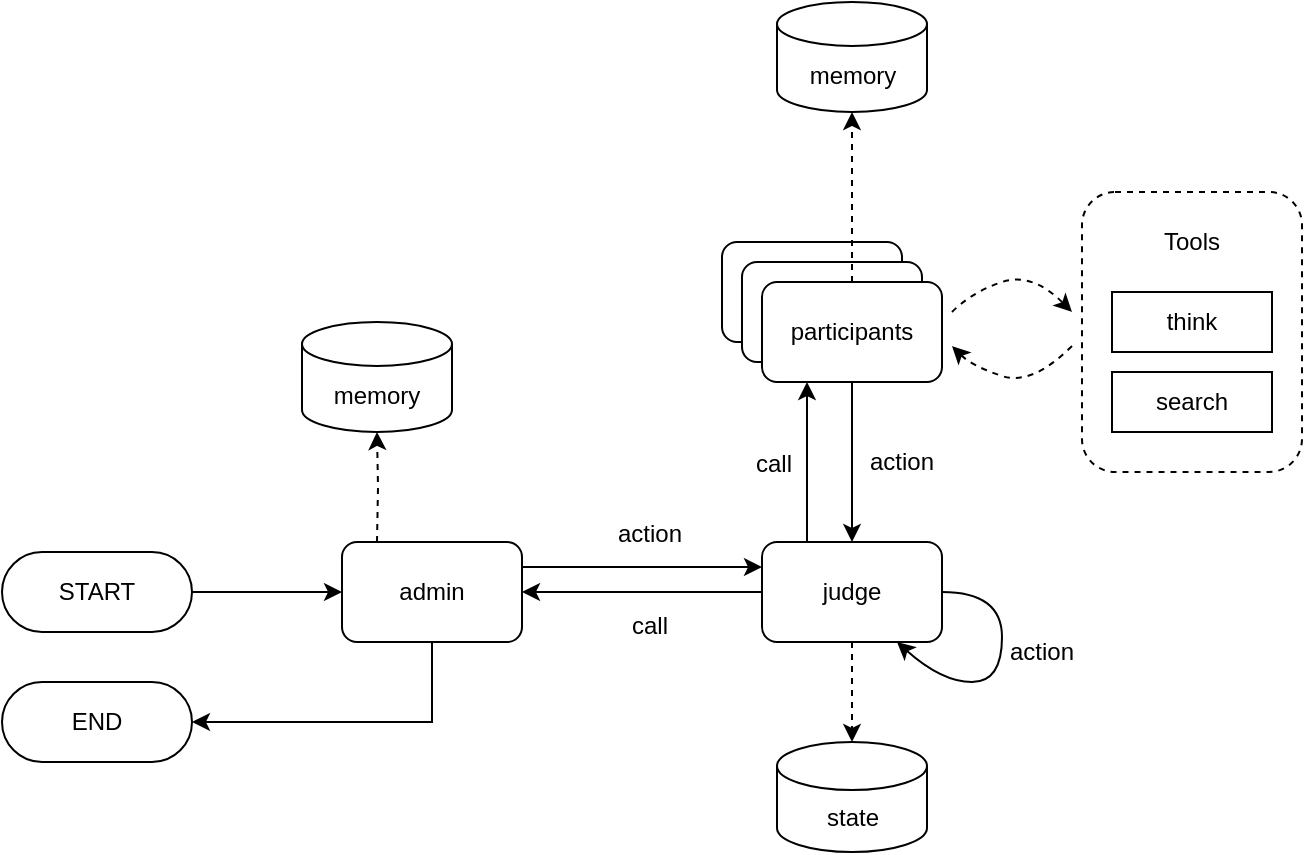 <mxfile version="24.9.2">
  <diagram name="ページ1" id="QBZ6evs0sExyXyuvnBCU">
    <mxGraphModel dx="1194" dy="721" grid="1" gridSize="10" guides="1" tooltips="1" connect="1" arrows="1" fold="1" page="1" pageScale="1" pageWidth="827" pageHeight="1169" math="0" shadow="0">
      <root>
        <mxCell id="0" />
        <mxCell id="1" parent="0" />
        <mxCell id="GoMqncTZ-PiKzAd3sMFr-16" value="" style="rounded=1;whiteSpace=wrap;html=1;dashed=1;" vertex="1" parent="1">
          <mxGeometry x="570" y="205" width="110" height="140" as="geometry" />
        </mxCell>
        <mxCell id="GoMqncTZ-PiKzAd3sMFr-31" style="edgeStyle=orthogonalEdgeStyle;rounded=0;orthogonalLoop=1;jettySize=auto;html=1;entryX=0;entryY=0.25;entryDx=0;entryDy=0;" edge="1" parent="1" source="GoMqncTZ-PiKzAd3sMFr-1" target="GoMqncTZ-PiKzAd3sMFr-20">
          <mxGeometry relative="1" as="geometry">
            <mxPoint x="440" y="379" as="targetPoint" />
            <Array as="points">
              <mxPoint x="330" y="393" />
            </Array>
          </mxGeometry>
        </mxCell>
        <mxCell id="GoMqncTZ-PiKzAd3sMFr-41" style="edgeStyle=orthogonalEdgeStyle;rounded=0;orthogonalLoop=1;jettySize=auto;html=1;entryX=1;entryY=0.5;entryDx=0;entryDy=0;" edge="1" parent="1" source="GoMqncTZ-PiKzAd3sMFr-1" target="GoMqncTZ-PiKzAd3sMFr-40">
          <mxGeometry relative="1" as="geometry">
            <Array as="points">
              <mxPoint x="245" y="470" />
            </Array>
          </mxGeometry>
        </mxCell>
        <mxCell id="GoMqncTZ-PiKzAd3sMFr-1" value="admin" style="rounded=1;whiteSpace=wrap;html=1;" vertex="1" parent="1">
          <mxGeometry x="200" y="380" width="90" height="50" as="geometry" />
        </mxCell>
        <mxCell id="GoMqncTZ-PiKzAd3sMFr-2" value="" style="rounded=1;whiteSpace=wrap;html=1;" vertex="1" parent="1">
          <mxGeometry x="390" y="230" width="90" height="50" as="geometry" />
        </mxCell>
        <mxCell id="GoMqncTZ-PiKzAd3sMFr-3" value="" style="rounded=1;whiteSpace=wrap;html=1;" vertex="1" parent="1">
          <mxGeometry x="400" y="240" width="90" height="50" as="geometry" />
        </mxCell>
        <mxCell id="GoMqncTZ-PiKzAd3sMFr-21" style="edgeStyle=orthogonalEdgeStyle;rounded=0;orthogonalLoop=1;jettySize=auto;html=1;entryX=0.5;entryY=0;entryDx=0;entryDy=0;" edge="1" parent="1" source="GoMqncTZ-PiKzAd3sMFr-4" target="GoMqncTZ-PiKzAd3sMFr-20">
          <mxGeometry relative="1" as="geometry" />
        </mxCell>
        <mxCell id="GoMqncTZ-PiKzAd3sMFr-28" style="edgeStyle=orthogonalEdgeStyle;rounded=0;orthogonalLoop=1;jettySize=auto;html=1;entryX=0.5;entryY=1;entryDx=0;entryDy=0;dashed=1;" edge="1" parent="1" source="GoMqncTZ-PiKzAd3sMFr-4" target="GoMqncTZ-PiKzAd3sMFr-27">
          <mxGeometry relative="1" as="geometry" />
        </mxCell>
        <mxCell id="GoMqncTZ-PiKzAd3sMFr-4" value="participants" style="rounded=1;whiteSpace=wrap;html=1;" vertex="1" parent="1">
          <mxGeometry x="410" y="250" width="90" height="50" as="geometry" />
        </mxCell>
        <mxCell id="GoMqncTZ-PiKzAd3sMFr-10" value="Tools" style="text;html=1;align=center;verticalAlign=middle;whiteSpace=wrap;rounded=0;" vertex="1" parent="1">
          <mxGeometry x="595" y="215" width="60" height="30" as="geometry" />
        </mxCell>
        <mxCell id="GoMqncTZ-PiKzAd3sMFr-12" value="think" style="rounded=0;whiteSpace=wrap;html=1;" vertex="1" parent="1">
          <mxGeometry x="585" y="255" width="80" height="30" as="geometry" />
        </mxCell>
        <mxCell id="GoMqncTZ-PiKzAd3sMFr-14" value="search" style="rounded=0;whiteSpace=wrap;html=1;" vertex="1" parent="1">
          <mxGeometry x="585" y="295" width="80" height="30" as="geometry" />
        </mxCell>
        <mxCell id="GoMqncTZ-PiKzAd3sMFr-18" value="" style="curved=1;endArrow=classic;html=1;rounded=0;dashed=1;" edge="1" parent="1">
          <mxGeometry width="50" height="50" relative="1" as="geometry">
            <mxPoint x="505" y="265" as="sourcePoint" />
            <mxPoint x="565" y="265" as="targetPoint" />
            <Array as="points">
              <mxPoint x="515" y="255" />
              <mxPoint x="545" y="245" />
            </Array>
          </mxGeometry>
        </mxCell>
        <mxCell id="GoMqncTZ-PiKzAd3sMFr-19" value="" style="curved=1;endArrow=classic;html=1;rounded=0;dashed=1;" edge="1" parent="1">
          <mxGeometry width="50" height="50" relative="1" as="geometry">
            <mxPoint x="565" y="282" as="sourcePoint" />
            <mxPoint x="505" y="282" as="targetPoint" />
            <Array as="points">
              <mxPoint x="545" y="302" />
              <mxPoint x="515" y="292" />
            </Array>
          </mxGeometry>
        </mxCell>
        <mxCell id="GoMqncTZ-PiKzAd3sMFr-24" style="edgeStyle=orthogonalEdgeStyle;rounded=0;orthogonalLoop=1;jettySize=auto;html=1;entryX=0.5;entryY=0;entryDx=0;entryDy=0;dashed=1;" edge="1" parent="1" source="GoMqncTZ-PiKzAd3sMFr-20" target="GoMqncTZ-PiKzAd3sMFr-23">
          <mxGeometry relative="1" as="geometry" />
        </mxCell>
        <mxCell id="GoMqncTZ-PiKzAd3sMFr-26" style="edgeStyle=orthogonalEdgeStyle;rounded=0;orthogonalLoop=1;jettySize=auto;html=1;entryX=1;entryY=0.5;entryDx=0;entryDy=0;" edge="1" parent="1" source="GoMqncTZ-PiKzAd3sMFr-20" target="GoMqncTZ-PiKzAd3sMFr-1">
          <mxGeometry relative="1" as="geometry">
            <Array as="points" />
          </mxGeometry>
        </mxCell>
        <mxCell id="GoMqncTZ-PiKzAd3sMFr-33" style="edgeStyle=orthogonalEdgeStyle;rounded=0;orthogonalLoop=1;jettySize=auto;html=1;entryX=0.25;entryY=1;entryDx=0;entryDy=0;exitX=0.25;exitY=0;exitDx=0;exitDy=0;" edge="1" parent="1" source="GoMqncTZ-PiKzAd3sMFr-20" target="GoMqncTZ-PiKzAd3sMFr-4">
          <mxGeometry relative="1" as="geometry" />
        </mxCell>
        <mxCell id="GoMqncTZ-PiKzAd3sMFr-20" value="judge" style="rounded=1;whiteSpace=wrap;html=1;" vertex="1" parent="1">
          <mxGeometry x="410" y="380" width="90" height="50" as="geometry" />
        </mxCell>
        <mxCell id="GoMqncTZ-PiKzAd3sMFr-22" value="action" style="text;html=1;align=center;verticalAlign=middle;whiteSpace=wrap;rounded=0;" vertex="1" parent="1">
          <mxGeometry x="460" y="325" width="40" height="30" as="geometry" />
        </mxCell>
        <mxCell id="GoMqncTZ-PiKzAd3sMFr-23" value="state" style="whiteSpace=wrap;html=1;shape=cylinder3;boundedLbl=1;backgroundOutline=1;size=12;" vertex="1" parent="1">
          <mxGeometry x="417.5" y="480" width="75" height="55" as="geometry" />
        </mxCell>
        <mxCell id="GoMqncTZ-PiKzAd3sMFr-27" value="memory" style="whiteSpace=wrap;html=1;shape=cylinder3;boundedLbl=1;backgroundOutline=1;size=11;" vertex="1" parent="1">
          <mxGeometry x="417.5" y="110" width="75" height="55" as="geometry" />
        </mxCell>
        <mxCell id="GoMqncTZ-PiKzAd3sMFr-32" value="action" style="text;html=1;align=center;verticalAlign=middle;whiteSpace=wrap;rounded=0;" vertex="1" parent="1">
          <mxGeometry x="334" y="361" width="40" height="30" as="geometry" />
        </mxCell>
        <mxCell id="GoMqncTZ-PiKzAd3sMFr-35" value="memory" style="whiteSpace=wrap;html=1;shape=cylinder3;boundedLbl=1;backgroundOutline=1;size=11;" vertex="1" parent="1">
          <mxGeometry x="180" y="270" width="75" height="55" as="geometry" />
        </mxCell>
        <mxCell id="GoMqncTZ-PiKzAd3sMFr-36" style="edgeStyle=orthogonalEdgeStyle;rounded=0;orthogonalLoop=1;jettySize=auto;html=1;entryX=0.5;entryY=1;entryDx=0;entryDy=0;dashed=1;" edge="1" target="GoMqncTZ-PiKzAd3sMFr-35" parent="1">
          <mxGeometry relative="1" as="geometry">
            <mxPoint x="217.5" y="380" as="sourcePoint" />
          </mxGeometry>
        </mxCell>
        <mxCell id="GoMqncTZ-PiKzAd3sMFr-39" style="edgeStyle=orthogonalEdgeStyle;rounded=0;orthogonalLoop=1;jettySize=auto;html=1;entryX=0;entryY=0.5;entryDx=0;entryDy=0;" edge="1" parent="1" source="GoMqncTZ-PiKzAd3sMFr-38" target="GoMqncTZ-PiKzAd3sMFr-1">
          <mxGeometry relative="1" as="geometry" />
        </mxCell>
        <mxCell id="GoMqncTZ-PiKzAd3sMFr-38" value="START" style="rounded=1;whiteSpace=wrap;html=1;arcSize=50;" vertex="1" parent="1">
          <mxGeometry x="30" y="385" width="95" height="40" as="geometry" />
        </mxCell>
        <mxCell id="GoMqncTZ-PiKzAd3sMFr-40" value="END" style="rounded=1;whiteSpace=wrap;html=1;arcSize=50;" vertex="1" parent="1">
          <mxGeometry x="30" y="450" width="95" height="40" as="geometry" />
        </mxCell>
        <mxCell id="GoMqncTZ-PiKzAd3sMFr-42" value="call" style="text;html=1;align=center;verticalAlign=middle;whiteSpace=wrap;rounded=0;" vertex="1" parent="1">
          <mxGeometry x="334" y="407" width="40" height="30" as="geometry" />
        </mxCell>
        <mxCell id="GoMqncTZ-PiKzAd3sMFr-43" value="call" style="text;html=1;align=center;verticalAlign=middle;whiteSpace=wrap;rounded=0;" vertex="1" parent="1">
          <mxGeometry x="396" y="326" width="40" height="30" as="geometry" />
        </mxCell>
        <mxCell id="GoMqncTZ-PiKzAd3sMFr-44" value="" style="curved=1;endArrow=classic;html=1;rounded=0;exitX=1;exitY=0.5;exitDx=0;exitDy=0;entryX=0.75;entryY=1;entryDx=0;entryDy=0;" edge="1" parent="1" source="GoMqncTZ-PiKzAd3sMFr-20" target="GoMqncTZ-PiKzAd3sMFr-20">
          <mxGeometry width="50" height="50" relative="1" as="geometry">
            <mxPoint x="540" y="470" as="sourcePoint" />
            <mxPoint x="590" y="420" as="targetPoint" />
            <Array as="points">
              <mxPoint x="530" y="405" />
              <mxPoint x="530" y="450" />
              <mxPoint x="500" y="450" />
            </Array>
          </mxGeometry>
        </mxCell>
        <mxCell id="GoMqncTZ-PiKzAd3sMFr-45" value="action" style="text;html=1;align=center;verticalAlign=middle;whiteSpace=wrap;rounded=0;" vertex="1" parent="1">
          <mxGeometry x="530" y="420" width="40" height="30" as="geometry" />
        </mxCell>
      </root>
    </mxGraphModel>
  </diagram>
</mxfile>
